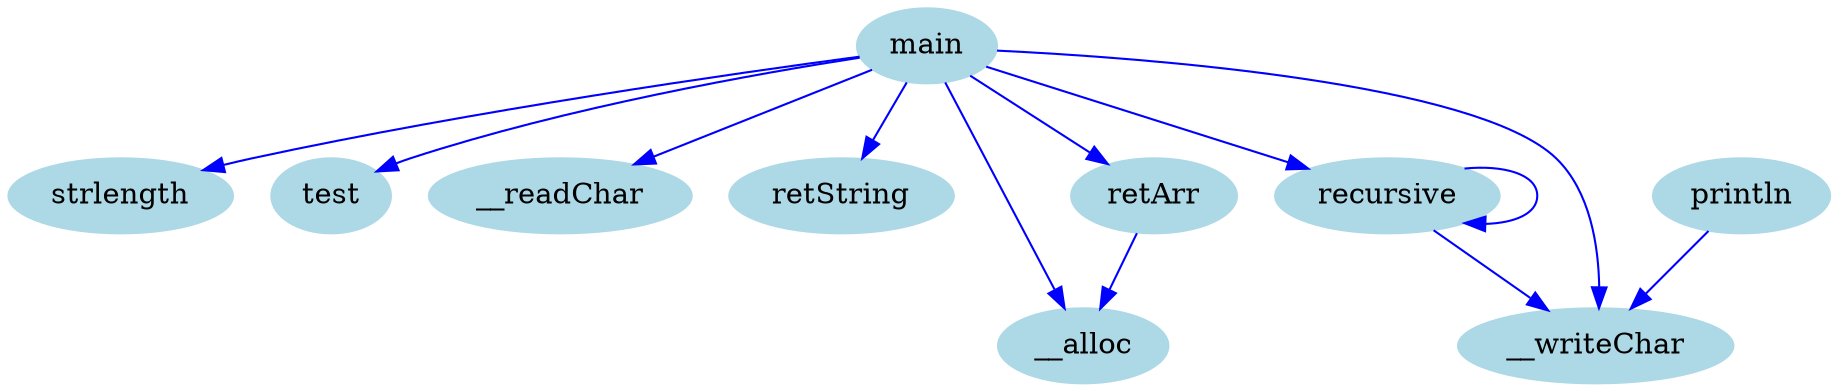 digraph CallGraph {
    node [shape=ellipse, style=filled, color=lightblue];

    "strlength";
    "test";
    "__readChar";
    "retString";
    "main";
    "__alloc";
    "retArr";
    "recursive";
    "__writeChar";
    "println";

    "main" -> "strlength" [color=blue];
    "main" -> "recursive" [color=blue];
    "main" -> "retArr" [color=blue];
    "main" -> "__alloc" [color=blue];
    "main" -> "test" [color=blue];
    "main" -> "__readChar" [color=blue];
    "main" -> "retString" [color=blue];
    "main" -> "__writeChar" [color=blue];
    "retArr" -> "__alloc" [color=blue];
    "recursive" -> "recursive" [color=blue];
    "recursive" -> "__writeChar" [color=blue];
    "println" -> "__writeChar" [color=blue];
}
